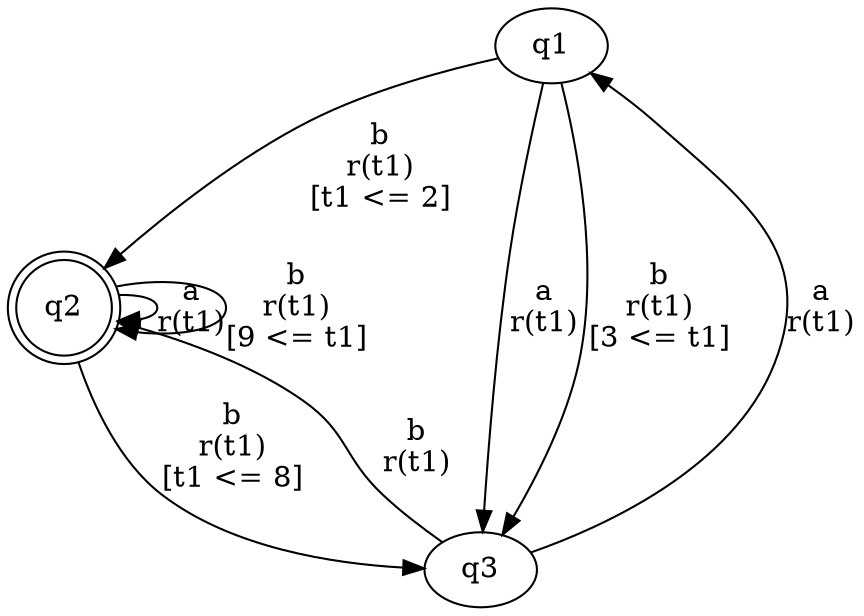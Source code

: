 digraph L {
	qq1[label=q1]
	qq2[label=q2 shape=doublecircle]
	qq3[label=q3]
	qq1 -> qq2[label="b\nr(t1)\n[t1 <= 2]"]
	qq2 -> qq2[label="a\nr(t1)\n"]
	qq2 -> qq2[label="b\nr(t1)\n[9 <= t1]"]
	qq2 -> qq3[label="b\nr(t1)\n[t1 <= 8]"]
	qq3 -> qq1[label="a\nr(t1)\n"]
	qq3 -> qq2[label="b\nr(t1)\n"]
	qq1 -> qq3[label="a\nr(t1)\n"]
	qq1 -> qq3[label="b\nr(t1)\n[3 <= t1]"]
}
